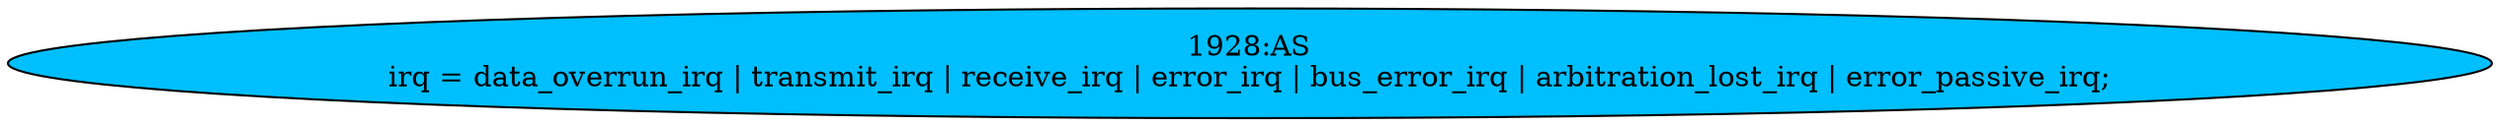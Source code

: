 strict digraph "" {
	node [label="\N"];
	"1928:AS"	 [ast="<pyverilog.vparser.ast.Assign object at 0x7fd77328ccd0>",
		def_var="['irq']",
		fillcolor=deepskyblue,
		label="1928:AS
irq = data_overrun_irq | transmit_irq | receive_irq | error_irq | bus_error_irq | arbitration_lost_irq | error_passive_irq;",
		statements="[]",
		style=filled,
		typ=Assign,
		use_var="['data_overrun_irq', 'transmit_irq', 'receive_irq', 'error_irq', 'bus_error_irq', 'arbitration_lost_irq', 'error_passive_irq']"];
}
